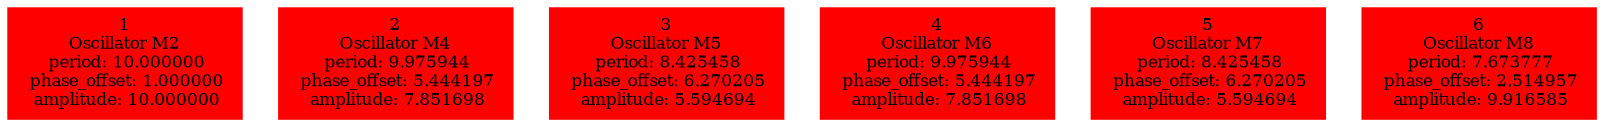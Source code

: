  digraph g{ forcelabels=true;
1 [label=<1<BR />Oscillator M2<BR /> period: 10.000000<BR /> phase_offset: 1.000000<BR /> amplitude: 10.000000>, shape=box,color=red,style=filled,fontsize=8];2 [label=<2<BR />Oscillator M4<BR /> period: 9.975944<BR /> phase_offset: 5.444197<BR /> amplitude: 7.851698>, shape=box,color=red,style=filled,fontsize=8];3 [label=<3<BR />Oscillator M5<BR /> period: 8.425458<BR /> phase_offset: 6.270205<BR /> amplitude: 5.594694>, shape=box,color=red,style=filled,fontsize=8];4 [label=<4<BR />Oscillator M6<BR /> period: 9.975944<BR /> phase_offset: 5.444197<BR /> amplitude: 7.851698>, shape=box,color=red,style=filled,fontsize=8];5 [label=<5<BR />Oscillator M7<BR /> period: 8.425458<BR /> phase_offset: 6.270205<BR /> amplitude: 5.594694>, shape=box,color=red,style=filled,fontsize=8];6 [label=<6<BR />Oscillator M8<BR /> period: 7.673777<BR /> phase_offset: 2.514957<BR /> amplitude: 9.916585>, shape=box,color=red,style=filled,fontsize=8]; }
